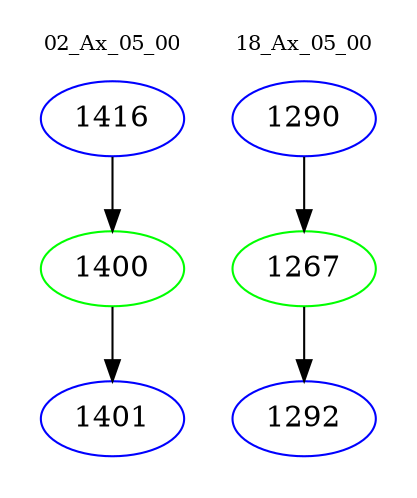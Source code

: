 digraph{
subgraph cluster_0 {
color = white
label = "02_Ax_05_00";
fontsize=10;
T0_1416 [label="1416", color="blue"]
T0_1416 -> T0_1400 [color="black"]
T0_1400 [label="1400", color="green"]
T0_1400 -> T0_1401 [color="black"]
T0_1401 [label="1401", color="blue"]
}
subgraph cluster_1 {
color = white
label = "18_Ax_05_00";
fontsize=10;
T1_1290 [label="1290", color="blue"]
T1_1290 -> T1_1267 [color="black"]
T1_1267 [label="1267", color="green"]
T1_1267 -> T1_1292 [color="black"]
T1_1292 [label="1292", color="blue"]
}
}

